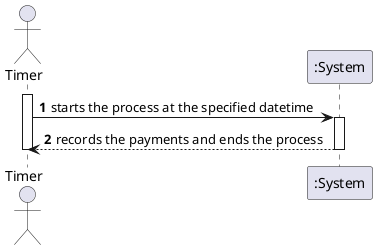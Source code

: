 @startuml
autonumber
actor "Timer" as TMR

activate TMR
TMR -> ":System" : starts the process at the specified datetime
activate ":System"
":System" --> TMR : records the payments and ends the process
deactivate ":System"
deactivate TMR
@enduml
